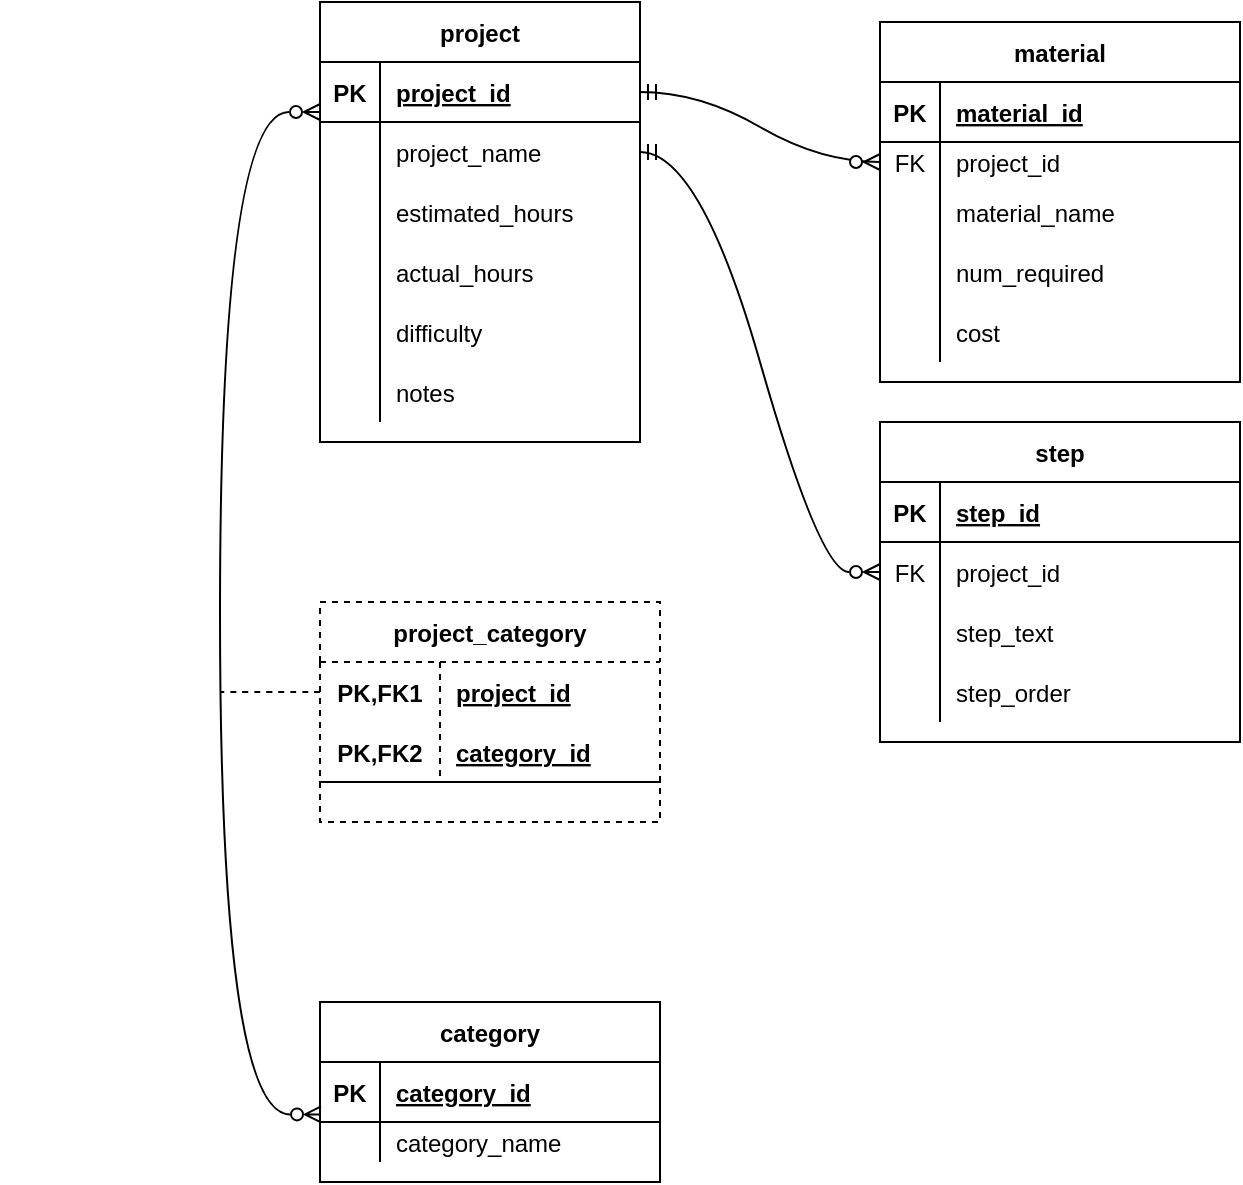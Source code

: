 <mxfile version="20.3.0" type="device" pages="2"><diagram id="Xwy3JVtZXQURWBFP7nGN" name="Page-1"><mxGraphModel dx="1038" dy="649" grid="1" gridSize="10" guides="1" tooltips="1" connect="1" arrows="1" fold="1" page="1" pageScale="1" pageWidth="850" pageHeight="1100" math="0" shadow="0"><root><mxCell id="0"/><mxCell id="1" parent="0"/><mxCell id="oDX6-Q88pOUE1bIA6kLJ-1" value="project" style="shape=table;startSize=30;container=1;collapsible=1;childLayout=tableLayout;fixedRows=1;rowLines=0;fontStyle=1;align=center;resizeLast=1;" parent="1" vertex="1"><mxGeometry x="180" y="30" width="160" height="220" as="geometry"/></mxCell><mxCell id="oDX6-Q88pOUE1bIA6kLJ-2" value="" style="shape=tableRow;horizontal=0;startSize=0;swimlaneHead=0;swimlaneBody=0;fillColor=none;collapsible=0;dropTarget=0;points=[[0,0.5],[1,0.5]];portConstraint=eastwest;top=0;left=0;right=0;bottom=1;" parent="oDX6-Q88pOUE1bIA6kLJ-1" vertex="1"><mxGeometry y="30" width="160" height="30" as="geometry"/></mxCell><mxCell id="oDX6-Q88pOUE1bIA6kLJ-3" value="PK" style="shape=partialRectangle;connectable=0;fillColor=none;top=0;left=0;bottom=0;right=0;fontStyle=1;overflow=hidden;" parent="oDX6-Q88pOUE1bIA6kLJ-2" vertex="1"><mxGeometry width="30" height="30" as="geometry"><mxRectangle width="30" height="30" as="alternateBounds"/></mxGeometry></mxCell><mxCell id="oDX6-Q88pOUE1bIA6kLJ-4" value="project_id" style="shape=partialRectangle;connectable=0;fillColor=none;top=0;left=0;bottom=0;right=0;align=left;spacingLeft=6;fontStyle=5;overflow=hidden;" parent="oDX6-Q88pOUE1bIA6kLJ-2" vertex="1"><mxGeometry x="30" width="130" height="30" as="geometry"><mxRectangle width="130" height="30" as="alternateBounds"/></mxGeometry></mxCell><mxCell id="oDX6-Q88pOUE1bIA6kLJ-5" value="" style="shape=tableRow;horizontal=0;startSize=0;swimlaneHead=0;swimlaneBody=0;fillColor=none;collapsible=0;dropTarget=0;points=[[0,0.5],[1,0.5]];portConstraint=eastwest;top=0;left=0;right=0;bottom=0;" parent="oDX6-Q88pOUE1bIA6kLJ-1" vertex="1"><mxGeometry y="60" width="160" height="30" as="geometry"/></mxCell><mxCell id="oDX6-Q88pOUE1bIA6kLJ-6" value="" style="shape=partialRectangle;connectable=0;fillColor=none;top=0;left=0;bottom=0;right=0;editable=1;overflow=hidden;" parent="oDX6-Q88pOUE1bIA6kLJ-5" vertex="1"><mxGeometry width="30" height="30" as="geometry"><mxRectangle width="30" height="30" as="alternateBounds"/></mxGeometry></mxCell><mxCell id="oDX6-Q88pOUE1bIA6kLJ-7" value="project_name" style="shape=partialRectangle;connectable=0;fillColor=none;top=0;left=0;bottom=0;right=0;align=left;spacingLeft=6;overflow=hidden;" parent="oDX6-Q88pOUE1bIA6kLJ-5" vertex="1"><mxGeometry x="30" width="130" height="30" as="geometry"><mxRectangle width="130" height="30" as="alternateBounds"/></mxGeometry></mxCell><mxCell id="oDX6-Q88pOUE1bIA6kLJ-8" value="" style="shape=tableRow;horizontal=0;startSize=0;swimlaneHead=0;swimlaneBody=0;fillColor=none;collapsible=0;dropTarget=0;points=[[0,0.5],[1,0.5]];portConstraint=eastwest;top=0;left=0;right=0;bottom=0;" parent="oDX6-Q88pOUE1bIA6kLJ-1" vertex="1"><mxGeometry y="90" width="160" height="30" as="geometry"/></mxCell><mxCell id="oDX6-Q88pOUE1bIA6kLJ-9" value="" style="shape=partialRectangle;connectable=0;fillColor=none;top=0;left=0;bottom=0;right=0;editable=1;overflow=hidden;" parent="oDX6-Q88pOUE1bIA6kLJ-8" vertex="1"><mxGeometry width="30" height="30" as="geometry"><mxRectangle width="30" height="30" as="alternateBounds"/></mxGeometry></mxCell><mxCell id="oDX6-Q88pOUE1bIA6kLJ-10" value="estimated_hours" style="shape=partialRectangle;connectable=0;fillColor=none;top=0;left=0;bottom=0;right=0;align=left;spacingLeft=6;overflow=hidden;" parent="oDX6-Q88pOUE1bIA6kLJ-8" vertex="1"><mxGeometry x="30" width="130" height="30" as="geometry"><mxRectangle width="130" height="30" as="alternateBounds"/></mxGeometry></mxCell><mxCell id="oDX6-Q88pOUE1bIA6kLJ-11" value="" style="shape=tableRow;horizontal=0;startSize=0;swimlaneHead=0;swimlaneBody=0;fillColor=none;collapsible=0;dropTarget=0;points=[[0,0.5],[1,0.5]];portConstraint=eastwest;top=0;left=0;right=0;bottom=0;" parent="oDX6-Q88pOUE1bIA6kLJ-1" vertex="1"><mxGeometry y="120" width="160" height="30" as="geometry"/></mxCell><mxCell id="oDX6-Q88pOUE1bIA6kLJ-12" value="" style="shape=partialRectangle;connectable=0;fillColor=none;top=0;left=0;bottom=0;right=0;editable=1;overflow=hidden;" parent="oDX6-Q88pOUE1bIA6kLJ-11" vertex="1"><mxGeometry width="30" height="30" as="geometry"><mxRectangle width="30" height="30" as="alternateBounds"/></mxGeometry></mxCell><mxCell id="oDX6-Q88pOUE1bIA6kLJ-13" value="actual_hours" style="shape=partialRectangle;connectable=0;fillColor=none;top=0;left=0;bottom=0;right=0;align=left;spacingLeft=6;overflow=hidden;" parent="oDX6-Q88pOUE1bIA6kLJ-11" vertex="1"><mxGeometry x="30" width="130" height="30" as="geometry"><mxRectangle width="130" height="30" as="alternateBounds"/></mxGeometry></mxCell><mxCell id="oDX6-Q88pOUE1bIA6kLJ-14" style="shape=tableRow;horizontal=0;startSize=0;swimlaneHead=0;swimlaneBody=0;fillColor=none;collapsible=0;dropTarget=0;points=[[0,0.5],[1,0.5]];portConstraint=eastwest;top=0;left=0;right=0;bottom=0;" parent="oDX6-Q88pOUE1bIA6kLJ-1" vertex="1"><mxGeometry y="150" width="160" height="30" as="geometry"/></mxCell><mxCell id="oDX6-Q88pOUE1bIA6kLJ-15" style="shape=partialRectangle;connectable=0;fillColor=none;top=0;left=0;bottom=0;right=0;editable=1;overflow=hidden;" parent="oDX6-Q88pOUE1bIA6kLJ-14" vertex="1"><mxGeometry width="30" height="30" as="geometry"><mxRectangle width="30" height="30" as="alternateBounds"/></mxGeometry></mxCell><mxCell id="oDX6-Q88pOUE1bIA6kLJ-16" value="difficulty" style="shape=partialRectangle;connectable=0;fillColor=none;top=0;left=0;bottom=0;right=0;align=left;spacingLeft=6;overflow=hidden;" parent="oDX6-Q88pOUE1bIA6kLJ-14" vertex="1"><mxGeometry x="30" width="130" height="30" as="geometry"><mxRectangle width="130" height="30" as="alternateBounds"/></mxGeometry></mxCell><mxCell id="oDX6-Q88pOUE1bIA6kLJ-17" style="shape=tableRow;horizontal=0;startSize=0;swimlaneHead=0;swimlaneBody=0;fillColor=none;collapsible=0;dropTarget=0;points=[[0,0.5],[1,0.5]];portConstraint=eastwest;top=0;left=0;right=0;bottom=0;" parent="oDX6-Q88pOUE1bIA6kLJ-1" vertex="1"><mxGeometry y="180" width="160" height="30" as="geometry"/></mxCell><mxCell id="oDX6-Q88pOUE1bIA6kLJ-18" style="shape=partialRectangle;connectable=0;fillColor=none;top=0;left=0;bottom=0;right=0;editable=1;overflow=hidden;" parent="oDX6-Q88pOUE1bIA6kLJ-17" vertex="1"><mxGeometry width="30" height="30" as="geometry"><mxRectangle width="30" height="30" as="alternateBounds"/></mxGeometry></mxCell><mxCell id="oDX6-Q88pOUE1bIA6kLJ-19" value="notes" style="shape=partialRectangle;connectable=0;fillColor=none;top=0;left=0;bottom=0;right=0;align=left;spacingLeft=6;overflow=hidden;" parent="oDX6-Q88pOUE1bIA6kLJ-17" vertex="1"><mxGeometry x="30" width="130" height="30" as="geometry"><mxRectangle width="130" height="30" as="alternateBounds"/></mxGeometry></mxCell><mxCell id="oDX6-Q88pOUE1bIA6kLJ-24" value="material" style="shape=table;startSize=30;container=1;collapsible=1;childLayout=tableLayout;fixedRows=1;rowLines=0;fontStyle=1;align=center;resizeLast=1;" parent="1" vertex="1"><mxGeometry x="460" y="40" width="180" height="180" as="geometry"/></mxCell><mxCell id="oDX6-Q88pOUE1bIA6kLJ-25" value="" style="shape=tableRow;horizontal=0;startSize=0;swimlaneHead=0;swimlaneBody=0;fillColor=none;collapsible=0;dropTarget=0;points=[[0,0.5],[1,0.5]];portConstraint=eastwest;top=0;left=0;right=0;bottom=1;" parent="oDX6-Q88pOUE1bIA6kLJ-24" vertex="1"><mxGeometry y="30" width="180" height="30" as="geometry"/></mxCell><mxCell id="oDX6-Q88pOUE1bIA6kLJ-26" value="PK" style="shape=partialRectangle;connectable=0;fillColor=none;top=0;left=0;bottom=0;right=0;fontStyle=1;overflow=hidden;" parent="oDX6-Q88pOUE1bIA6kLJ-25" vertex="1"><mxGeometry width="30" height="30" as="geometry"><mxRectangle width="30" height="30" as="alternateBounds"/></mxGeometry></mxCell><mxCell id="oDX6-Q88pOUE1bIA6kLJ-27" value="material_id" style="shape=partialRectangle;connectable=0;fillColor=none;top=0;left=0;bottom=0;right=0;align=left;spacingLeft=6;fontStyle=5;overflow=hidden;" parent="oDX6-Q88pOUE1bIA6kLJ-25" vertex="1"><mxGeometry x="30" width="150" height="30" as="geometry"><mxRectangle width="150" height="30" as="alternateBounds"/></mxGeometry></mxCell><mxCell id="oDX6-Q88pOUE1bIA6kLJ-28" value="" style="shape=tableRow;horizontal=0;startSize=0;swimlaneHead=0;swimlaneBody=0;fillColor=none;collapsible=0;dropTarget=0;points=[[0,0.5],[1,0.5]];portConstraint=eastwest;top=0;left=0;right=0;bottom=0;" parent="oDX6-Q88pOUE1bIA6kLJ-24" vertex="1"><mxGeometry y="60" width="180" height="20" as="geometry"/></mxCell><mxCell id="oDX6-Q88pOUE1bIA6kLJ-29" value="FK" style="shape=partialRectangle;connectable=0;fillColor=none;top=0;left=0;bottom=0;right=0;editable=1;overflow=hidden;" parent="oDX6-Q88pOUE1bIA6kLJ-28" vertex="1"><mxGeometry width="30" height="20" as="geometry"><mxRectangle width="30" height="20" as="alternateBounds"/></mxGeometry></mxCell><mxCell id="oDX6-Q88pOUE1bIA6kLJ-30" value="project_id" style="shape=partialRectangle;connectable=0;fillColor=none;top=0;left=0;bottom=0;right=0;align=left;spacingLeft=6;overflow=hidden;" parent="oDX6-Q88pOUE1bIA6kLJ-28" vertex="1"><mxGeometry x="30" width="150" height="20" as="geometry"><mxRectangle width="150" height="20" as="alternateBounds"/></mxGeometry></mxCell><mxCell id="oDX6-Q88pOUE1bIA6kLJ-31" value="" style="shape=tableRow;horizontal=0;startSize=0;swimlaneHead=0;swimlaneBody=0;fillColor=none;collapsible=0;dropTarget=0;points=[[0,0.5],[1,0.5]];portConstraint=eastwest;top=0;left=0;right=0;bottom=0;" parent="oDX6-Q88pOUE1bIA6kLJ-24" vertex="1"><mxGeometry y="80" width="180" height="30" as="geometry"/></mxCell><mxCell id="oDX6-Q88pOUE1bIA6kLJ-32" value="" style="shape=partialRectangle;connectable=0;fillColor=none;top=0;left=0;bottom=0;right=0;editable=1;overflow=hidden;" parent="oDX6-Q88pOUE1bIA6kLJ-31" vertex="1"><mxGeometry width="30" height="30" as="geometry"><mxRectangle width="30" height="30" as="alternateBounds"/></mxGeometry></mxCell><mxCell id="oDX6-Q88pOUE1bIA6kLJ-33" value="material_name" style="shape=partialRectangle;connectable=0;fillColor=none;top=0;left=0;bottom=0;right=0;align=left;spacingLeft=6;overflow=hidden;" parent="oDX6-Q88pOUE1bIA6kLJ-31" vertex="1"><mxGeometry x="30" width="150" height="30" as="geometry"><mxRectangle width="150" height="30" as="alternateBounds"/></mxGeometry></mxCell><mxCell id="oDX6-Q88pOUE1bIA6kLJ-34" value="" style="shape=tableRow;horizontal=0;startSize=0;swimlaneHead=0;swimlaneBody=0;fillColor=none;collapsible=0;dropTarget=0;points=[[0,0.5],[1,0.5]];portConstraint=eastwest;top=0;left=0;right=0;bottom=0;" parent="oDX6-Q88pOUE1bIA6kLJ-24" vertex="1"><mxGeometry y="110" width="180" height="30" as="geometry"/></mxCell><mxCell id="oDX6-Q88pOUE1bIA6kLJ-35" value="" style="shape=partialRectangle;connectable=0;fillColor=none;top=0;left=0;bottom=0;right=0;editable=1;overflow=hidden;" parent="oDX6-Q88pOUE1bIA6kLJ-34" vertex="1"><mxGeometry width="30" height="30" as="geometry"><mxRectangle width="30" height="30" as="alternateBounds"/></mxGeometry></mxCell><mxCell id="oDX6-Q88pOUE1bIA6kLJ-36" value="num_required" style="shape=partialRectangle;connectable=0;fillColor=none;top=0;left=0;bottom=0;right=0;align=left;spacingLeft=6;overflow=hidden;" parent="oDX6-Q88pOUE1bIA6kLJ-34" vertex="1"><mxGeometry x="30" width="150" height="30" as="geometry"><mxRectangle width="150" height="30" as="alternateBounds"/></mxGeometry></mxCell><mxCell id="oDX6-Q88pOUE1bIA6kLJ-37" style="shape=tableRow;horizontal=0;startSize=0;swimlaneHead=0;swimlaneBody=0;fillColor=none;collapsible=0;dropTarget=0;points=[[0,0.5],[1,0.5]];portConstraint=eastwest;top=0;left=0;right=0;bottom=0;" parent="oDX6-Q88pOUE1bIA6kLJ-24" vertex="1"><mxGeometry y="140" width="180" height="30" as="geometry"/></mxCell><mxCell id="oDX6-Q88pOUE1bIA6kLJ-38" style="shape=partialRectangle;connectable=0;fillColor=none;top=0;left=0;bottom=0;right=0;editable=1;overflow=hidden;" parent="oDX6-Q88pOUE1bIA6kLJ-37" vertex="1"><mxGeometry width="30" height="30" as="geometry"><mxRectangle width="30" height="30" as="alternateBounds"/></mxGeometry></mxCell><mxCell id="oDX6-Q88pOUE1bIA6kLJ-39" value="cost" style="shape=partialRectangle;connectable=0;fillColor=none;top=0;left=0;bottom=0;right=0;align=left;spacingLeft=6;overflow=hidden;" parent="oDX6-Q88pOUE1bIA6kLJ-37" vertex="1"><mxGeometry x="30" width="150" height="30" as="geometry"><mxRectangle width="150" height="30" as="alternateBounds"/></mxGeometry></mxCell><mxCell id="oDX6-Q88pOUE1bIA6kLJ-69" value="category" style="shape=table;startSize=30;container=1;collapsible=1;childLayout=tableLayout;fixedRows=1;rowLines=0;fontStyle=1;align=center;resizeLast=1;" parent="1" vertex="1"><mxGeometry x="180" y="530" width="170" height="90" as="geometry"/></mxCell><mxCell id="oDX6-Q88pOUE1bIA6kLJ-70" value="" style="shape=tableRow;horizontal=0;startSize=0;swimlaneHead=0;swimlaneBody=0;fillColor=none;collapsible=0;dropTarget=0;points=[[0,0.5],[1,0.5]];portConstraint=eastwest;top=0;left=0;right=0;bottom=1;" parent="oDX6-Q88pOUE1bIA6kLJ-69" vertex="1"><mxGeometry y="30" width="170" height="30" as="geometry"/></mxCell><mxCell id="oDX6-Q88pOUE1bIA6kLJ-71" value="PK" style="shape=partialRectangle;connectable=0;fillColor=none;top=0;left=0;bottom=0;right=0;fontStyle=1;overflow=hidden;" parent="oDX6-Q88pOUE1bIA6kLJ-70" vertex="1"><mxGeometry width="30" height="30" as="geometry"><mxRectangle width="30" height="30" as="alternateBounds"/></mxGeometry></mxCell><mxCell id="oDX6-Q88pOUE1bIA6kLJ-72" value="category_id" style="shape=partialRectangle;connectable=0;fillColor=none;top=0;left=0;bottom=0;right=0;align=left;spacingLeft=6;fontStyle=5;overflow=hidden;" parent="oDX6-Q88pOUE1bIA6kLJ-70" vertex="1"><mxGeometry x="30" width="140" height="30" as="geometry"><mxRectangle width="140" height="30" as="alternateBounds"/></mxGeometry></mxCell><mxCell id="oDX6-Q88pOUE1bIA6kLJ-73" value="" style="shape=tableRow;horizontal=0;startSize=0;swimlaneHead=0;swimlaneBody=0;fillColor=none;collapsible=0;dropTarget=0;points=[[0,0.5],[1,0.5]];portConstraint=eastwest;top=0;left=0;right=0;bottom=0;" parent="oDX6-Q88pOUE1bIA6kLJ-69" vertex="1"><mxGeometry y="60" width="170" height="20" as="geometry"/></mxCell><mxCell id="oDX6-Q88pOUE1bIA6kLJ-74" value="" style="shape=partialRectangle;connectable=0;fillColor=none;top=0;left=0;bottom=0;right=0;editable=1;overflow=hidden;" parent="oDX6-Q88pOUE1bIA6kLJ-73" vertex="1"><mxGeometry width="30" height="20" as="geometry"><mxRectangle width="30" height="20" as="alternateBounds"/></mxGeometry></mxCell><mxCell id="oDX6-Q88pOUE1bIA6kLJ-75" value="category_name" style="shape=partialRectangle;connectable=0;fillColor=none;top=0;left=0;bottom=0;right=0;align=left;spacingLeft=6;overflow=hidden;" parent="oDX6-Q88pOUE1bIA6kLJ-73" vertex="1"><mxGeometry x="30" width="140" height="20" as="geometry"><mxRectangle width="140" height="20" as="alternateBounds"/></mxGeometry></mxCell><mxCell id="oDX6-Q88pOUE1bIA6kLJ-76" value="project_category" style="shape=table;startSize=30;container=1;collapsible=1;childLayout=tableLayout;fixedRows=1;rowLines=0;fontStyle=1;align=center;resizeLast=1;dashed=1;" parent="1" vertex="1"><mxGeometry x="180" y="330" width="170" height="110" as="geometry"/></mxCell><mxCell id="oDX6-Q88pOUE1bIA6kLJ-77" value="" style="shape=tableRow;horizontal=0;startSize=0;swimlaneHead=0;swimlaneBody=0;fillColor=none;collapsible=0;dropTarget=0;points=[[0,0.5],[1,0.5]];portConstraint=eastwest;top=0;left=0;right=0;bottom=0;" parent="oDX6-Q88pOUE1bIA6kLJ-76" vertex="1"><mxGeometry y="30" width="170" height="30" as="geometry"/></mxCell><mxCell id="oDX6-Q88pOUE1bIA6kLJ-78" value="PK,FK1" style="shape=partialRectangle;connectable=0;fillColor=none;top=0;left=0;bottom=0;right=0;fontStyle=1;overflow=hidden;" parent="oDX6-Q88pOUE1bIA6kLJ-77" vertex="1"><mxGeometry width="60" height="30" as="geometry"><mxRectangle width="60" height="30" as="alternateBounds"/></mxGeometry></mxCell><mxCell id="oDX6-Q88pOUE1bIA6kLJ-79" value="project_id" style="shape=partialRectangle;connectable=0;fillColor=none;top=0;left=0;bottom=0;right=0;align=left;spacingLeft=6;fontStyle=5;overflow=hidden;" parent="oDX6-Q88pOUE1bIA6kLJ-77" vertex="1"><mxGeometry x="60" width="110" height="30" as="geometry"><mxRectangle width="110" height="30" as="alternateBounds"/></mxGeometry></mxCell><mxCell id="oDX6-Q88pOUE1bIA6kLJ-80" value="" style="shape=tableRow;horizontal=0;startSize=0;swimlaneHead=0;swimlaneBody=0;fillColor=none;collapsible=0;dropTarget=0;points=[[0,0.5],[1,0.5]];portConstraint=eastwest;top=0;left=0;right=0;bottom=1;" parent="oDX6-Q88pOUE1bIA6kLJ-76" vertex="1"><mxGeometry y="60" width="170" height="30" as="geometry"/></mxCell><mxCell id="oDX6-Q88pOUE1bIA6kLJ-81" value="PK,FK2" style="shape=partialRectangle;connectable=0;fillColor=none;top=0;left=0;bottom=0;right=0;fontStyle=1;overflow=hidden;" parent="oDX6-Q88pOUE1bIA6kLJ-80" vertex="1"><mxGeometry width="60" height="30" as="geometry"><mxRectangle width="60" height="30" as="alternateBounds"/></mxGeometry></mxCell><mxCell id="oDX6-Q88pOUE1bIA6kLJ-82" value="category_id" style="shape=partialRectangle;connectable=0;fillColor=none;top=0;left=0;bottom=0;right=0;align=left;spacingLeft=6;fontStyle=5;overflow=hidden;" parent="oDX6-Q88pOUE1bIA6kLJ-80" vertex="1"><mxGeometry x="60" width="110" height="30" as="geometry"><mxRectangle width="110" height="30" as="alternateBounds"/></mxGeometry></mxCell><mxCell id="oDX6-Q88pOUE1bIA6kLJ-83" value="" style="fontSize=12;html=1;endArrow=ERzeroToMany;endFill=0;rounded=0;exitX=0.003;exitY=0.873;exitDx=0;exitDy=0;exitPerimeter=0;edgeStyle=orthogonalEdgeStyle;curved=1;startArrow=ERzeroToMany;startFill=0;" parent="1" source="oDX6-Q88pOUE1bIA6kLJ-70" target="oDX6-Q88pOUE1bIA6kLJ-2" edge="1"><mxGeometry width="100" height="100" relative="1" as="geometry"><mxPoint x="60" y="185" as="sourcePoint"/><mxPoint x="160" y="85" as="targetPoint"/><Array as="points"><mxPoint x="130" y="586"/><mxPoint x="130" y="85"/></Array></mxGeometry></mxCell><mxCell id="oDX6-Q88pOUE1bIA6kLJ-84" value="" style="endArrow=none;html=1;rounded=0;curved=1;strokeColor=none;dashed=1;" parent="1" edge="1"><mxGeometry relative="1" as="geometry"><mxPoint x="20" y="379.5" as="sourcePoint"/><mxPoint x="180" y="379.5" as="targetPoint"/></mxGeometry></mxCell><mxCell id="oDX6-Q88pOUE1bIA6kLJ-85" value="" style="endArrow=none;html=1;rounded=0;dashed=1;curved=1;exitX=0;exitY=0.5;exitDx=0;exitDy=0;" parent="1" source="oDX6-Q88pOUE1bIA6kLJ-77" edge="1"><mxGeometry relative="1" as="geometry"><mxPoint x="180" y="690" as="sourcePoint"/><mxPoint x="130" y="375" as="targetPoint"/></mxGeometry></mxCell><mxCell id="QMaM6fc7HfihXD6Ib4m2-2" value="step" style="shape=table;startSize=30;container=1;collapsible=1;childLayout=tableLayout;fixedRows=1;rowLines=0;fontStyle=1;align=center;resizeLast=1;" parent="1" vertex="1"><mxGeometry x="460" y="240" width="180" height="160" as="geometry"/></mxCell><mxCell id="QMaM6fc7HfihXD6Ib4m2-3" value="" style="shape=tableRow;horizontal=0;startSize=0;swimlaneHead=0;swimlaneBody=0;fillColor=none;collapsible=0;dropTarget=0;points=[[0,0.5],[1,0.5]];portConstraint=eastwest;top=0;left=0;right=0;bottom=1;" parent="QMaM6fc7HfihXD6Ib4m2-2" vertex="1"><mxGeometry y="30" width="180" height="30" as="geometry"/></mxCell><mxCell id="QMaM6fc7HfihXD6Ib4m2-4" value="PK" style="shape=partialRectangle;connectable=0;fillColor=none;top=0;left=0;bottom=0;right=0;fontStyle=1;overflow=hidden;" parent="QMaM6fc7HfihXD6Ib4m2-3" vertex="1"><mxGeometry width="30" height="30" as="geometry"><mxRectangle width="30" height="30" as="alternateBounds"/></mxGeometry></mxCell><mxCell id="QMaM6fc7HfihXD6Ib4m2-5" value="step_id" style="shape=partialRectangle;connectable=0;fillColor=none;top=0;left=0;bottom=0;right=0;align=left;spacingLeft=6;fontStyle=5;overflow=hidden;" parent="QMaM6fc7HfihXD6Ib4m2-3" vertex="1"><mxGeometry x="30" width="150" height="30" as="geometry"><mxRectangle width="150" height="30" as="alternateBounds"/></mxGeometry></mxCell><mxCell id="QMaM6fc7HfihXD6Ib4m2-6" value="" style="shape=tableRow;horizontal=0;startSize=0;swimlaneHead=0;swimlaneBody=0;fillColor=none;collapsible=0;dropTarget=0;points=[[0,0.5],[1,0.5]];portConstraint=eastwest;top=0;left=0;right=0;bottom=0;" parent="QMaM6fc7HfihXD6Ib4m2-2" vertex="1"><mxGeometry y="60" width="180" height="30" as="geometry"/></mxCell><mxCell id="QMaM6fc7HfihXD6Ib4m2-7" value="FK" style="shape=partialRectangle;connectable=0;fillColor=none;top=0;left=0;bottom=0;right=0;editable=1;overflow=hidden;" parent="QMaM6fc7HfihXD6Ib4m2-6" vertex="1"><mxGeometry width="30" height="30" as="geometry"><mxRectangle width="30" height="30" as="alternateBounds"/></mxGeometry></mxCell><mxCell id="QMaM6fc7HfihXD6Ib4m2-8" value="project_id" style="shape=partialRectangle;connectable=0;fillColor=none;top=0;left=0;bottom=0;right=0;align=left;spacingLeft=6;overflow=hidden;" parent="QMaM6fc7HfihXD6Ib4m2-6" vertex="1"><mxGeometry x="30" width="150" height="30" as="geometry"><mxRectangle width="150" height="30" as="alternateBounds"/></mxGeometry></mxCell><mxCell id="QMaM6fc7HfihXD6Ib4m2-9" value="" style="shape=tableRow;horizontal=0;startSize=0;swimlaneHead=0;swimlaneBody=0;fillColor=none;collapsible=0;dropTarget=0;points=[[0,0.5],[1,0.5]];portConstraint=eastwest;top=0;left=0;right=0;bottom=0;" parent="QMaM6fc7HfihXD6Ib4m2-2" vertex="1"><mxGeometry y="90" width="180" height="30" as="geometry"/></mxCell><mxCell id="QMaM6fc7HfihXD6Ib4m2-10" value="" style="shape=partialRectangle;connectable=0;fillColor=none;top=0;left=0;bottom=0;right=0;editable=1;overflow=hidden;" parent="QMaM6fc7HfihXD6Ib4m2-9" vertex="1"><mxGeometry width="30" height="30" as="geometry"><mxRectangle width="30" height="30" as="alternateBounds"/></mxGeometry></mxCell><mxCell id="QMaM6fc7HfihXD6Ib4m2-11" value="step_text" style="shape=partialRectangle;connectable=0;fillColor=none;top=0;left=0;bottom=0;right=0;align=left;spacingLeft=6;overflow=hidden;" parent="QMaM6fc7HfihXD6Ib4m2-9" vertex="1"><mxGeometry x="30" width="150" height="30" as="geometry"><mxRectangle width="150" height="30" as="alternateBounds"/></mxGeometry></mxCell><mxCell id="QMaM6fc7HfihXD6Ib4m2-12" value="" style="shape=tableRow;horizontal=0;startSize=0;swimlaneHead=0;swimlaneBody=0;fillColor=none;collapsible=0;dropTarget=0;points=[[0,0.5],[1,0.5]];portConstraint=eastwest;top=0;left=0;right=0;bottom=0;" parent="QMaM6fc7HfihXD6Ib4m2-2" vertex="1"><mxGeometry y="120" width="180" height="30" as="geometry"/></mxCell><mxCell id="QMaM6fc7HfihXD6Ib4m2-13" value="" style="shape=partialRectangle;connectable=0;fillColor=none;top=0;left=0;bottom=0;right=0;editable=1;overflow=hidden;" parent="QMaM6fc7HfihXD6Ib4m2-12" vertex="1"><mxGeometry width="30" height="30" as="geometry"><mxRectangle width="30" height="30" as="alternateBounds"/></mxGeometry></mxCell><mxCell id="QMaM6fc7HfihXD6Ib4m2-14" value="step_order" style="shape=partialRectangle;connectable=0;fillColor=none;top=0;left=0;bottom=0;right=0;align=left;spacingLeft=6;overflow=hidden;" parent="QMaM6fc7HfihXD6Ib4m2-12" vertex="1"><mxGeometry x="30" width="150" height="30" as="geometry"><mxRectangle width="150" height="30" as="alternateBounds"/></mxGeometry></mxCell><mxCell id="QMaM6fc7HfihXD6Ib4m2-16" value="" style="edgeStyle=entityRelationEdgeStyle;fontSize=12;html=1;endArrow=ERzeroToMany;endFill=0;rounded=0;curved=1;exitX=1;exitY=0.5;exitDx=0;exitDy=0;startArrow=ERmandOne;startFill=0;" parent="1" source="oDX6-Q88pOUE1bIA6kLJ-5" target="QMaM6fc7HfihXD6Ib4m2-6" edge="1"><mxGeometry width="100" height="100" relative="1" as="geometry"><mxPoint x="370" y="380" as="sourcePoint"/><mxPoint x="470" y="280" as="targetPoint"/></mxGeometry></mxCell><mxCell id="QMaM6fc7HfihXD6Ib4m2-17" value="" style="edgeStyle=entityRelationEdgeStyle;fontSize=12;html=1;endArrow=ERzeroToMany;endFill=1;rounded=0;curved=1;exitX=1;exitY=0.5;exitDx=0;exitDy=0;startArrow=ERmandOne;startFill=0;" parent="1" source="oDX6-Q88pOUE1bIA6kLJ-2" target="oDX6-Q88pOUE1bIA6kLJ-28" edge="1"><mxGeometry width="100" height="100" relative="1" as="geometry"><mxPoint x="340" y="160" as="sourcePoint"/><mxPoint x="440" y="60" as="targetPoint"/></mxGeometry></mxCell></root></mxGraphModel></diagram><diagram id="eeAgxNHWstr_-FjcJNVX" name="Page-2"><mxGraphModel dx="1038" dy="649" grid="1" gridSize="10" guides="1" tooltips="1" connect="1" arrows="1" fold="1" page="1" pageScale="1" pageWidth="850" pageHeight="1100" math="0" shadow="0"><root><mxCell id="0"/><mxCell id="1" parent="0"/></root></mxGraphModel></diagram></mxfile>